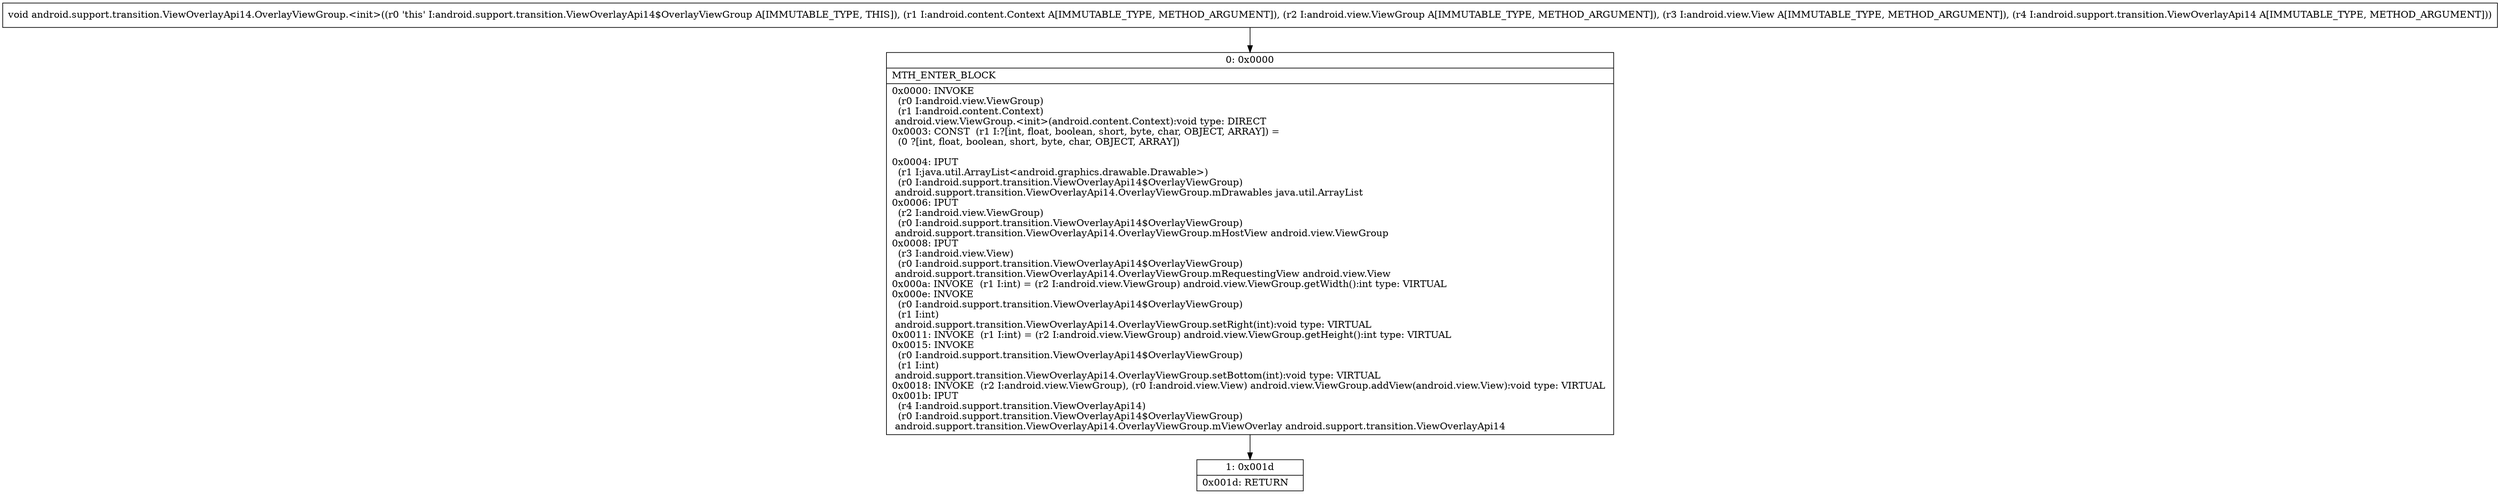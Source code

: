 digraph "CFG forandroid.support.transition.ViewOverlayApi14.OverlayViewGroup.\<init\>(Landroid\/content\/Context;Landroid\/view\/ViewGroup;Landroid\/view\/View;Landroid\/support\/transition\/ViewOverlayApi14;)V" {
Node_0 [shape=record,label="{0\:\ 0x0000|MTH_ENTER_BLOCK\l|0x0000: INVOKE  \l  (r0 I:android.view.ViewGroup)\l  (r1 I:android.content.Context)\l android.view.ViewGroup.\<init\>(android.content.Context):void type: DIRECT \l0x0003: CONST  (r1 I:?[int, float, boolean, short, byte, char, OBJECT, ARRAY]) = \l  (0 ?[int, float, boolean, short, byte, char, OBJECT, ARRAY])\l \l0x0004: IPUT  \l  (r1 I:java.util.ArrayList\<android.graphics.drawable.Drawable\>)\l  (r0 I:android.support.transition.ViewOverlayApi14$OverlayViewGroup)\l android.support.transition.ViewOverlayApi14.OverlayViewGroup.mDrawables java.util.ArrayList \l0x0006: IPUT  \l  (r2 I:android.view.ViewGroup)\l  (r0 I:android.support.transition.ViewOverlayApi14$OverlayViewGroup)\l android.support.transition.ViewOverlayApi14.OverlayViewGroup.mHostView android.view.ViewGroup \l0x0008: IPUT  \l  (r3 I:android.view.View)\l  (r0 I:android.support.transition.ViewOverlayApi14$OverlayViewGroup)\l android.support.transition.ViewOverlayApi14.OverlayViewGroup.mRequestingView android.view.View \l0x000a: INVOKE  (r1 I:int) = (r2 I:android.view.ViewGroup) android.view.ViewGroup.getWidth():int type: VIRTUAL \l0x000e: INVOKE  \l  (r0 I:android.support.transition.ViewOverlayApi14$OverlayViewGroup)\l  (r1 I:int)\l android.support.transition.ViewOverlayApi14.OverlayViewGroup.setRight(int):void type: VIRTUAL \l0x0011: INVOKE  (r1 I:int) = (r2 I:android.view.ViewGroup) android.view.ViewGroup.getHeight():int type: VIRTUAL \l0x0015: INVOKE  \l  (r0 I:android.support.transition.ViewOverlayApi14$OverlayViewGroup)\l  (r1 I:int)\l android.support.transition.ViewOverlayApi14.OverlayViewGroup.setBottom(int):void type: VIRTUAL \l0x0018: INVOKE  (r2 I:android.view.ViewGroup), (r0 I:android.view.View) android.view.ViewGroup.addView(android.view.View):void type: VIRTUAL \l0x001b: IPUT  \l  (r4 I:android.support.transition.ViewOverlayApi14)\l  (r0 I:android.support.transition.ViewOverlayApi14$OverlayViewGroup)\l android.support.transition.ViewOverlayApi14.OverlayViewGroup.mViewOverlay android.support.transition.ViewOverlayApi14 \l}"];
Node_1 [shape=record,label="{1\:\ 0x001d|0x001d: RETURN   \l}"];
MethodNode[shape=record,label="{void android.support.transition.ViewOverlayApi14.OverlayViewGroup.\<init\>((r0 'this' I:android.support.transition.ViewOverlayApi14$OverlayViewGroup A[IMMUTABLE_TYPE, THIS]), (r1 I:android.content.Context A[IMMUTABLE_TYPE, METHOD_ARGUMENT]), (r2 I:android.view.ViewGroup A[IMMUTABLE_TYPE, METHOD_ARGUMENT]), (r3 I:android.view.View A[IMMUTABLE_TYPE, METHOD_ARGUMENT]), (r4 I:android.support.transition.ViewOverlayApi14 A[IMMUTABLE_TYPE, METHOD_ARGUMENT])) }"];
MethodNode -> Node_0;
Node_0 -> Node_1;
}

